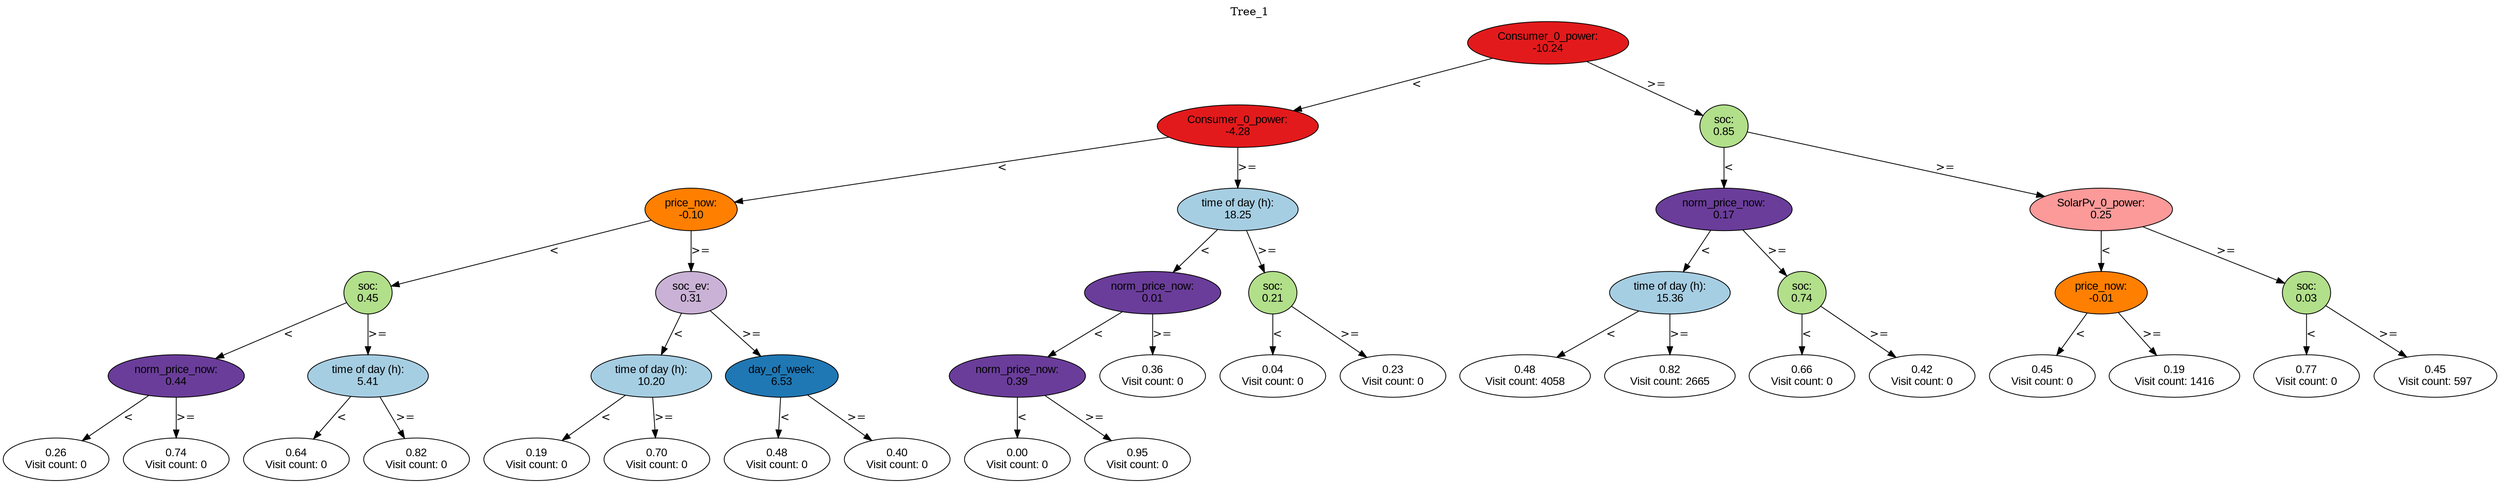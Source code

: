 digraph BST {
    node [fontname="Arial" style=filled colorscheme=paired12];
    0 [ label = "Consumer_0_power:
-10.24" fillcolor=6];
    1 [ label = "Consumer_0_power:
-4.28" fillcolor=6];
    2 [ label = "price_now:
-0.10" fillcolor=8];
    3 [ label = "soc:
0.45" fillcolor=3];
    4 [ label = "norm_price_now:
0.44" fillcolor=10];
    5 [ label = "0.26
Visit count: 0" fillcolor=white];
    6 [ label = "0.74
Visit count: 0" fillcolor=white];
    7 [ label = "time of day (h):
5.41" fillcolor=1];
    8 [ label = "0.64
Visit count: 0" fillcolor=white];
    9 [ label = "0.82
Visit count: 0" fillcolor=white];
    10 [ label = "soc_ev:
0.31" fillcolor=9];
    11 [ label = "time of day (h):
10.20" fillcolor=1];
    12 [ label = "0.19
Visit count: 0" fillcolor=white];
    13 [ label = "0.70
Visit count: 0" fillcolor=white];
    14 [ label = "day_of_week:
6.53" fillcolor=2];
    15 [ label = "0.48
Visit count: 0" fillcolor=white];
    16 [ label = "0.40
Visit count: 0" fillcolor=white];
    17 [ label = "time of day (h):
18.25" fillcolor=1];
    18 [ label = "norm_price_now:
0.01" fillcolor=10];
    19 [ label = "norm_price_now:
0.39" fillcolor=10];
    20 [ label = "0.00
Visit count: 0" fillcolor=white];
    21 [ label = "0.95
Visit count: 0" fillcolor=white];
    22 [ label = "0.36
Visit count: 0" fillcolor=white];
    23 [ label = "soc:
0.21" fillcolor=3];
    24 [ label = "0.04
Visit count: 0" fillcolor=white];
    25 [ label = "0.23
Visit count: 0" fillcolor=white];
    26 [ label = "soc:
0.85" fillcolor=3];
    27 [ label = "norm_price_now:
0.17" fillcolor=10];
    28 [ label = "time of day (h):
15.36" fillcolor=1];
    29 [ label = "0.48
Visit count: 4058" fillcolor=white];
    30 [ label = "0.82
Visit count: 2665" fillcolor=white];
    31 [ label = "soc:
0.74" fillcolor=3];
    32 [ label = "0.66
Visit count: 0" fillcolor=white];
    33 [ label = "0.42
Visit count: 0" fillcolor=white];
    34 [ label = "SolarPv_0_power:
0.25" fillcolor=5];
    35 [ label = "price_now:
-0.01" fillcolor=8];
    36 [ label = "0.45
Visit count: 0" fillcolor=white];
    37 [ label = "0.19
Visit count: 1416" fillcolor=white];
    38 [ label = "soc:
0.03" fillcolor=3];
    39 [ label = "0.77
Visit count: 0" fillcolor=white];
    40 [ label = "0.45
Visit count: 597" fillcolor=white];

    0  -> 1[ label = "<"];
    0  -> 26[ label = ">="];
    1  -> 2[ label = "<"];
    1  -> 17[ label = ">="];
    2  -> 3[ label = "<"];
    2  -> 10[ label = ">="];
    3  -> 4[ label = "<"];
    3  -> 7[ label = ">="];
    4  -> 5[ label = "<"];
    4  -> 6[ label = ">="];
    7  -> 8[ label = "<"];
    7  -> 9[ label = ">="];
    10  -> 11[ label = "<"];
    10  -> 14[ label = ">="];
    11  -> 12[ label = "<"];
    11  -> 13[ label = ">="];
    14  -> 15[ label = "<"];
    14  -> 16[ label = ">="];
    17  -> 18[ label = "<"];
    17  -> 23[ label = ">="];
    18  -> 19[ label = "<"];
    18  -> 22[ label = ">="];
    19  -> 20[ label = "<"];
    19  -> 21[ label = ">="];
    23  -> 24[ label = "<"];
    23  -> 25[ label = ">="];
    26  -> 27[ label = "<"];
    26  -> 34[ label = ">="];
    27  -> 28[ label = "<"];
    27  -> 31[ label = ">="];
    28  -> 29[ label = "<"];
    28  -> 30[ label = ">="];
    31  -> 32[ label = "<"];
    31  -> 33[ label = ">="];
    34  -> 35[ label = "<"];
    34  -> 38[ label = ">="];
    35  -> 36[ label = "<"];
    35  -> 37[ label = ">="];
    38  -> 39[ label = "<"];
    38  -> 40[ label = ">="];

    labelloc="t";
    label="Tree_1";
}